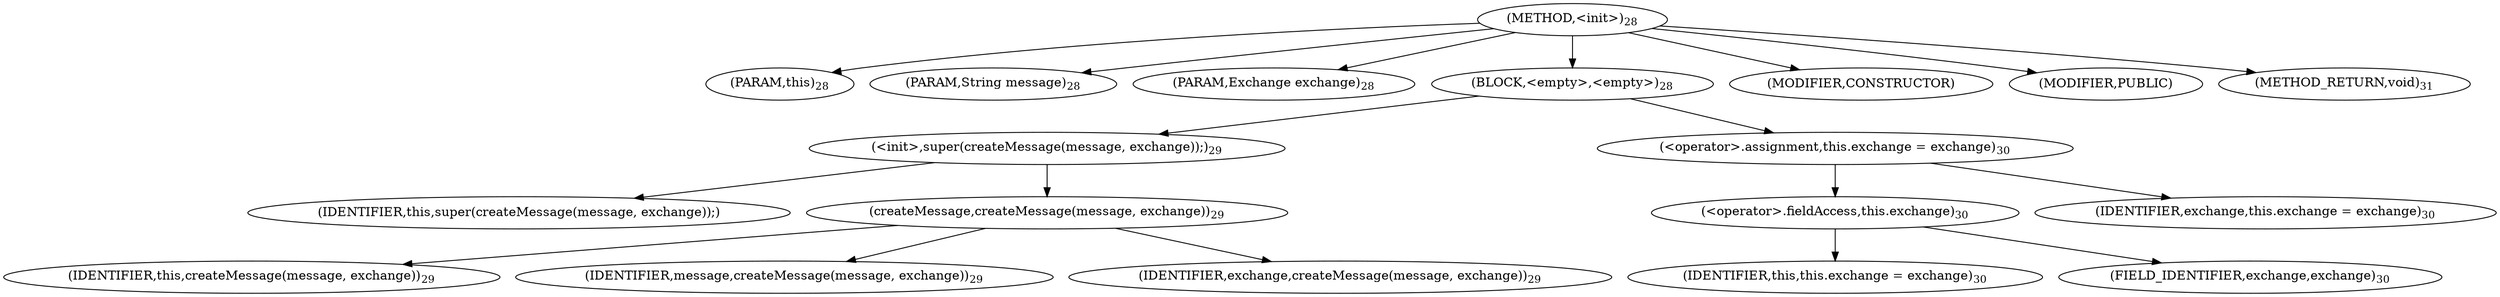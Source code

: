digraph "&lt;init&gt;" {  
"19" [label = <(METHOD,&lt;init&gt;)<SUB>28</SUB>> ]
"4" [label = <(PARAM,this)<SUB>28</SUB>> ]
"20" [label = <(PARAM,String message)<SUB>28</SUB>> ]
"21" [label = <(PARAM,Exchange exchange)<SUB>28</SUB>> ]
"22" [label = <(BLOCK,&lt;empty&gt;,&lt;empty&gt;)<SUB>28</SUB>> ]
"23" [label = <(&lt;init&gt;,super(createMessage(message, exchange));)<SUB>29</SUB>> ]
"5" [label = <(IDENTIFIER,this,super(createMessage(message, exchange));)> ]
"24" [label = <(createMessage,createMessage(message, exchange))<SUB>29</SUB>> ]
"3" [label = <(IDENTIFIER,this,createMessage(message, exchange))<SUB>29</SUB>> ]
"25" [label = <(IDENTIFIER,message,createMessage(message, exchange))<SUB>29</SUB>> ]
"26" [label = <(IDENTIFIER,exchange,createMessage(message, exchange))<SUB>29</SUB>> ]
"27" [label = <(&lt;operator&gt;.assignment,this.exchange = exchange)<SUB>30</SUB>> ]
"28" [label = <(&lt;operator&gt;.fieldAccess,this.exchange)<SUB>30</SUB>> ]
"6" [label = <(IDENTIFIER,this,this.exchange = exchange)<SUB>30</SUB>> ]
"29" [label = <(FIELD_IDENTIFIER,exchange,exchange)<SUB>30</SUB>> ]
"30" [label = <(IDENTIFIER,exchange,this.exchange = exchange)<SUB>30</SUB>> ]
"31" [label = <(MODIFIER,CONSTRUCTOR)> ]
"32" [label = <(MODIFIER,PUBLIC)> ]
"33" [label = <(METHOD_RETURN,void)<SUB>31</SUB>> ]
  "19" -> "4" 
  "19" -> "20" 
  "19" -> "21" 
  "19" -> "22" 
  "19" -> "31" 
  "19" -> "32" 
  "19" -> "33" 
  "22" -> "23" 
  "22" -> "27" 
  "23" -> "5" 
  "23" -> "24" 
  "24" -> "3" 
  "24" -> "25" 
  "24" -> "26" 
  "27" -> "28" 
  "27" -> "30" 
  "28" -> "6" 
  "28" -> "29" 
}
